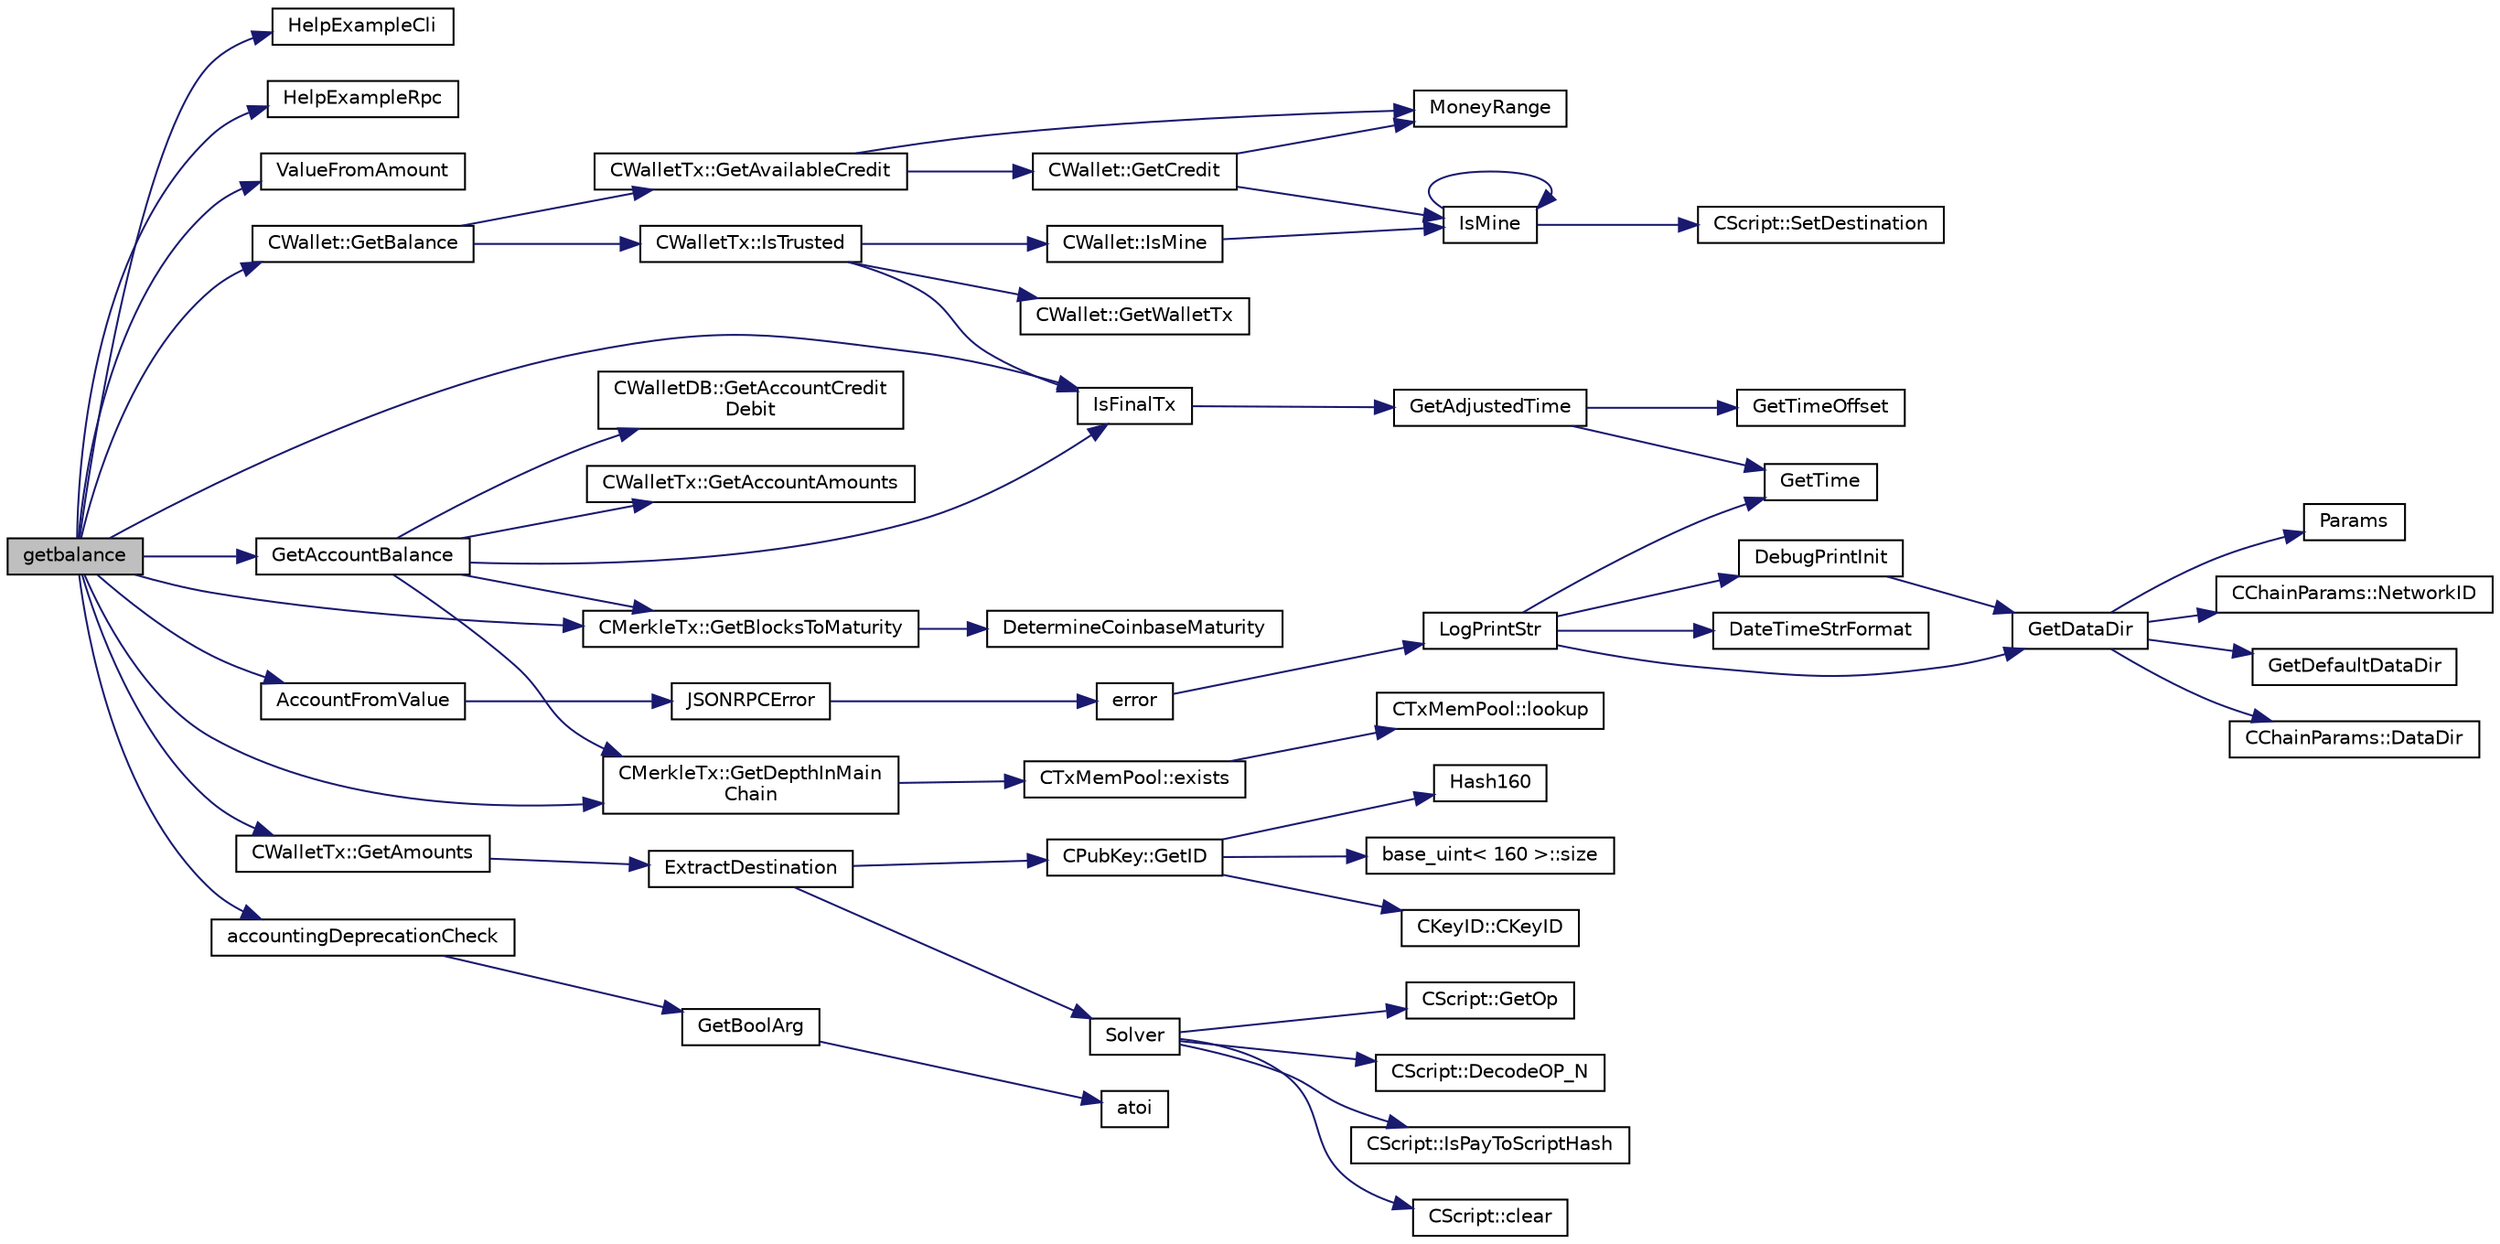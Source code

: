 digraph "getbalance"
{
  edge [fontname="Helvetica",fontsize="10",labelfontname="Helvetica",labelfontsize="10"];
  node [fontname="Helvetica",fontsize="10",shape=record];
  rankdir="LR";
  Node506 [label="getbalance",height=0.2,width=0.4,color="black", fillcolor="grey75", style="filled", fontcolor="black"];
  Node506 -> Node507 [color="midnightblue",fontsize="10",style="solid",fontname="Helvetica"];
  Node507 [label="HelpExampleCli",height=0.2,width=0.4,color="black", fillcolor="white", style="filled",URL="$d6/d76/rpcserver_8cpp.html#ac01ac6eab5467567ed0da106814e04ec"];
  Node506 -> Node508 [color="midnightblue",fontsize="10",style="solid",fontname="Helvetica"];
  Node508 [label="HelpExampleRpc",height=0.2,width=0.4,color="black", fillcolor="white", style="filled",URL="$d6/d76/rpcserver_8cpp.html#a06ea60e24e5a1053a14a11b1009bf9ef"];
  Node506 -> Node509 [color="midnightblue",fontsize="10",style="solid",fontname="Helvetica"];
  Node509 [label="ValueFromAmount",height=0.2,width=0.4,color="black", fillcolor="white", style="filled",URL="$d6/d76/rpcserver_8cpp.html#a577ce17add6d7e837a6e0653f8c048a1"];
  Node506 -> Node510 [color="midnightblue",fontsize="10",style="solid",fontname="Helvetica"];
  Node510 [label="CWallet::GetBalance",height=0.2,width=0.4,color="black", fillcolor="white", style="filled",URL="$d2/de5/class_c_wallet.html#aa6522c2833bc0a84d216cf102b51ba05"];
  Node510 -> Node511 [color="midnightblue",fontsize="10",style="solid",fontname="Helvetica"];
  Node511 [label="CWalletTx::IsTrusted",height=0.2,width=0.4,color="black", fillcolor="white", style="filled",URL="$d6/d53/class_c_wallet_tx.html#a71efb0d5b5def8ae00a1d74b8741bfcb"];
  Node511 -> Node512 [color="midnightblue",fontsize="10",style="solid",fontname="Helvetica"];
  Node512 [label="IsFinalTx",height=0.2,width=0.4,color="black", fillcolor="white", style="filled",URL="$df/d0a/main_8cpp.html#adc332cd7ac94e639bb4239618341be19"];
  Node512 -> Node513 [color="midnightblue",fontsize="10",style="solid",fontname="Helvetica"];
  Node513 [label="GetAdjustedTime",height=0.2,width=0.4,color="black", fillcolor="white", style="filled",URL="$df/d2d/util_8cpp.html#a09f81b9c7650f898cf3cf305b87547e6"];
  Node513 -> Node514 [color="midnightblue",fontsize="10",style="solid",fontname="Helvetica"];
  Node514 [label="GetTime",height=0.2,width=0.4,color="black", fillcolor="white", style="filled",URL="$df/d2d/util_8cpp.html#a46fac5fba8ba905b5f9acb364f5d8c6f"];
  Node513 -> Node515 [color="midnightblue",fontsize="10",style="solid",fontname="Helvetica"];
  Node515 [label="GetTimeOffset",height=0.2,width=0.4,color="black", fillcolor="white", style="filled",URL="$df/d2d/util_8cpp.html#a50ca5344c75631267633f15cfe5e983e"];
  Node511 -> Node516 [color="midnightblue",fontsize="10",style="solid",fontname="Helvetica"];
  Node516 [label="CWallet::GetWalletTx",height=0.2,width=0.4,color="black", fillcolor="white", style="filled",URL="$d2/de5/class_c_wallet.html#ac496716bb889a5934fa27398aeb2330a"];
  Node511 -> Node517 [color="midnightblue",fontsize="10",style="solid",fontname="Helvetica"];
  Node517 [label="CWallet::IsMine",height=0.2,width=0.4,color="black", fillcolor="white", style="filled",URL="$d2/de5/class_c_wallet.html#a4eada57edc1c443564b8cc9b853d955c"];
  Node517 -> Node518 [color="midnightblue",fontsize="10",style="solid",fontname="Helvetica"];
  Node518 [label="IsMine",height=0.2,width=0.4,color="black", fillcolor="white", style="filled",URL="$dd/d0f/script_8cpp.html#adc59cf67d903c1ba1ef225561b85bfce"];
  Node518 -> Node519 [color="midnightblue",fontsize="10",style="solid",fontname="Helvetica"];
  Node519 [label="CScript::SetDestination",height=0.2,width=0.4,color="black", fillcolor="white", style="filled",URL="$d9/d4b/class_c_script.html#ad1b5a9077241aa06116040c4f1b7c31e"];
  Node518 -> Node518 [color="midnightblue",fontsize="10",style="solid",fontname="Helvetica"];
  Node510 -> Node520 [color="midnightblue",fontsize="10",style="solid",fontname="Helvetica"];
  Node520 [label="CWalletTx::GetAvailableCredit",height=0.2,width=0.4,color="black", fillcolor="white", style="filled",URL="$d6/d53/class_c_wallet_tx.html#af3c82ba365c720dd3d929b86bf432ef6"];
  Node520 -> Node521 [color="midnightblue",fontsize="10",style="solid",fontname="Helvetica"];
  Node521 [label="CWallet::GetCredit",height=0.2,width=0.4,color="black", fillcolor="white", style="filled",URL="$d2/de5/class_c_wallet.html#aa60b69c7d4ea6063ed83b13d7c6fe695"];
  Node521 -> Node522 [color="midnightblue",fontsize="10",style="solid",fontname="Helvetica"];
  Node522 [label="MoneyRange",height=0.2,width=0.4,color="black", fillcolor="white", style="filled",URL="$dd/d2f/amount_8h.html#a12db56a9a1c931941f0943ecbb278aae"];
  Node521 -> Node518 [color="midnightblue",fontsize="10",style="solid",fontname="Helvetica"];
  Node520 -> Node522 [color="midnightblue",fontsize="10",style="solid",fontname="Helvetica"];
  Node506 -> Node512 [color="midnightblue",fontsize="10",style="solid",fontname="Helvetica"];
  Node506 -> Node523 [color="midnightblue",fontsize="10",style="solid",fontname="Helvetica"];
  Node523 [label="CMerkleTx::GetBlocksToMaturity",height=0.2,width=0.4,color="black", fillcolor="white", style="filled",URL="$d1/dff/class_c_merkle_tx.html#a69ebd437f7b44169659c3527fe73b6ab"];
  Node523 -> Node524 [color="midnightblue",fontsize="10",style="solid",fontname="Helvetica"];
  Node524 [label="DetermineCoinbaseMaturity",height=0.2,width=0.4,color="black", fillcolor="white", style="filled",URL="$d1/d08/proofs_8cpp.html#a97478c8207cae73889a6b1fbbc3c67e3",tooltip="Determine Coinbase Maturity (generally not a good idea - done so to increase speed) ..."];
  Node506 -> Node525 [color="midnightblue",fontsize="10",style="solid",fontname="Helvetica"];
  Node525 [label="CMerkleTx::GetDepthInMain\lChain",height=0.2,width=0.4,color="black", fillcolor="white", style="filled",URL="$d1/dff/class_c_merkle_tx.html#a887a9f1a0b7fc64b43e42cec76b38ef9"];
  Node525 -> Node526 [color="midnightblue",fontsize="10",style="solid",fontname="Helvetica"];
  Node526 [label="CTxMemPool::exists",height=0.2,width=0.4,color="black", fillcolor="white", style="filled",URL="$db/d98/class_c_tx_mem_pool.html#a8b7a13b5289ab839d4460f41a7da9789"];
  Node526 -> Node527 [color="midnightblue",fontsize="10",style="solid",fontname="Helvetica"];
  Node527 [label="CTxMemPool::lookup",height=0.2,width=0.4,color="black", fillcolor="white", style="filled",URL="$db/d98/class_c_tx_mem_pool.html#ad6d9966cdeb4b6586f7186e709b4e77e"];
  Node506 -> Node528 [color="midnightblue",fontsize="10",style="solid",fontname="Helvetica"];
  Node528 [label="CWalletTx::GetAmounts",height=0.2,width=0.4,color="black", fillcolor="white", style="filled",URL="$d6/d53/class_c_wallet_tx.html#a712d43025de0e667a5e06d3969dbea1f"];
  Node528 -> Node529 [color="midnightblue",fontsize="10",style="solid",fontname="Helvetica"];
  Node529 [label="ExtractDestination",height=0.2,width=0.4,color="black", fillcolor="white", style="filled",URL="$dd/d0f/script_8cpp.html#a951f7e601746ae076afdf3169ecca2fc"];
  Node529 -> Node530 [color="midnightblue",fontsize="10",style="solid",fontname="Helvetica"];
  Node530 [label="Solver",height=0.2,width=0.4,color="black", fillcolor="white", style="filled",URL="$dd/d0f/script_8cpp.html#a6ee6be50bff44464e905680c6fcee6dc"];
  Node530 -> Node531 [color="midnightblue",fontsize="10",style="solid",fontname="Helvetica"];
  Node531 [label="CScript::IsPayToScriptHash",height=0.2,width=0.4,color="black", fillcolor="white", style="filled",URL="$d9/d4b/class_c_script.html#a0c3729c606d318923dc06f95d85a0971"];
  Node530 -> Node532 [color="midnightblue",fontsize="10",style="solid",fontname="Helvetica"];
  Node532 [label="CScript::clear",height=0.2,width=0.4,color="black", fillcolor="white", style="filled",URL="$d9/d4b/class_c_script.html#a7b2baf842621f07c4939408acf63377c"];
  Node530 -> Node533 [color="midnightblue",fontsize="10",style="solid",fontname="Helvetica"];
  Node533 [label="CScript::GetOp",height=0.2,width=0.4,color="black", fillcolor="white", style="filled",URL="$d9/d4b/class_c_script.html#a94635ed93d8d244ec3acfa83f9ecfe5f"];
  Node530 -> Node534 [color="midnightblue",fontsize="10",style="solid",fontname="Helvetica"];
  Node534 [label="CScript::DecodeOP_N",height=0.2,width=0.4,color="black", fillcolor="white", style="filled",URL="$d9/d4b/class_c_script.html#a7f975fca06b3e9a17da8ba23c7647e2e"];
  Node529 -> Node535 [color="midnightblue",fontsize="10",style="solid",fontname="Helvetica"];
  Node535 [label="CPubKey::GetID",height=0.2,width=0.4,color="black", fillcolor="white", style="filled",URL="$da/d4e/class_c_pub_key.html#a2675f7e6f72eff68e7a5227289feb021"];
  Node535 -> Node536 [color="midnightblue",fontsize="10",style="solid",fontname="Helvetica"];
  Node536 [label="CKeyID::CKeyID",height=0.2,width=0.4,color="black", fillcolor="white", style="filled",URL="$dd/d88/class_c_key_i_d.html#a01dbd3c37820a2ffe89d106c6a7cf53d"];
  Node535 -> Node537 [color="midnightblue",fontsize="10",style="solid",fontname="Helvetica"];
  Node537 [label="Hash160",height=0.2,width=0.4,color="black", fillcolor="white", style="filled",URL="$db/dfb/hash_8h.html#a4490f70ddae16e9e48460a0416a48a6b"];
  Node535 -> Node538 [color="midnightblue",fontsize="10",style="solid",fontname="Helvetica"];
  Node538 [label="base_uint\< 160 \>::size",height=0.2,width=0.4,color="black", fillcolor="white", style="filled",URL="$da/df7/classbase__uint.html#a1f49b034e686269601ea89b0319b8004"];
  Node506 -> Node539 [color="midnightblue",fontsize="10",style="solid",fontname="Helvetica"];
  Node539 [label="accountingDeprecationCheck",height=0.2,width=0.4,color="black", fillcolor="white", style="filled",URL="$df/d1d/rpcwallet_8cpp.html#a03fd7dceeeaa2bb23b83dba46673ff9a"];
  Node539 -> Node540 [color="midnightblue",fontsize="10",style="solid",fontname="Helvetica"];
  Node540 [label="GetBoolArg",height=0.2,width=0.4,color="black", fillcolor="white", style="filled",URL="$df/d2d/util_8cpp.html#a64d956f1dda7f9a80ab5d594532b906d",tooltip="Return boolean argument or default value. "];
  Node540 -> Node541 [color="midnightblue",fontsize="10",style="solid",fontname="Helvetica"];
  Node541 [label="atoi",height=0.2,width=0.4,color="black", fillcolor="white", style="filled",URL="$d8/d3c/util_8h.html#aa5ce96ec36f4413f820cec9c1831c070"];
  Node506 -> Node542 [color="midnightblue",fontsize="10",style="solid",fontname="Helvetica"];
  Node542 [label="AccountFromValue",height=0.2,width=0.4,color="black", fillcolor="white", style="filled",URL="$df/d1d/rpcwallet_8cpp.html#a3039648e370837eb1e7b4dc669f3ef0f"];
  Node542 -> Node543 [color="midnightblue",fontsize="10",style="solid",fontname="Helvetica"];
  Node543 [label="JSONRPCError",height=0.2,width=0.4,color="black", fillcolor="white", style="filled",URL="$d2/d30/rpcprotocol_8cpp.html#a17b1bb111ab339efc951929834766039"];
  Node543 -> Node544 [color="midnightblue",fontsize="10",style="solid",fontname="Helvetica"];
  Node544 [label="error",height=0.2,width=0.4,color="black", fillcolor="white", style="filled",URL="$d8/d3c/util_8h.html#af8985880cf4ef26df0a5aa2ffcb76662"];
  Node544 -> Node545 [color="midnightblue",fontsize="10",style="solid",fontname="Helvetica"];
  Node545 [label="LogPrintStr",height=0.2,width=0.4,color="black", fillcolor="white", style="filled",URL="$d8/d3c/util_8h.html#afd4c3002b2797c0560adddb6af3ca1da"];
  Node545 -> Node546 [color="midnightblue",fontsize="10",style="solid",fontname="Helvetica"];
  Node546 [label="DebugPrintInit",height=0.2,width=0.4,color="black", fillcolor="white", style="filled",URL="$df/d2d/util_8cpp.html#a751ff5f21d880737811136b5e0bcea12"];
  Node546 -> Node547 [color="midnightblue",fontsize="10",style="solid",fontname="Helvetica"];
  Node547 [label="GetDataDir",height=0.2,width=0.4,color="black", fillcolor="white", style="filled",URL="$df/d2d/util_8cpp.html#ab83866a054745d4b30a3948a1b44beba"];
  Node547 -> Node548 [color="midnightblue",fontsize="10",style="solid",fontname="Helvetica"];
  Node548 [label="Params",height=0.2,width=0.4,color="black", fillcolor="white", style="filled",URL="$df/dbf/chainparams_8cpp.html#ace5c5b706d71a324a417dd2db394fd4a",tooltip="Return the currently selected parameters. "];
  Node547 -> Node549 [color="midnightblue",fontsize="10",style="solid",fontname="Helvetica"];
  Node549 [label="CChainParams::NetworkID",height=0.2,width=0.4,color="black", fillcolor="white", style="filled",URL="$d1/d4f/class_c_chain_params.html#a90dc493ec0c0325c98c3ac06eb99862b"];
  Node547 -> Node550 [color="midnightblue",fontsize="10",style="solid",fontname="Helvetica"];
  Node550 [label="GetDefaultDataDir",height=0.2,width=0.4,color="black", fillcolor="white", style="filled",URL="$df/d2d/util_8cpp.html#ab272995de020a3bcbf743be630e485c6"];
  Node547 -> Node551 [color="midnightblue",fontsize="10",style="solid",fontname="Helvetica"];
  Node551 [label="CChainParams::DataDir",height=0.2,width=0.4,color="black", fillcolor="white", style="filled",URL="$d1/d4f/class_c_chain_params.html#a959488b5d8e6fe62857940b831d73a78"];
  Node545 -> Node547 [color="midnightblue",fontsize="10",style="solid",fontname="Helvetica"];
  Node545 -> Node552 [color="midnightblue",fontsize="10",style="solid",fontname="Helvetica"];
  Node552 [label="DateTimeStrFormat",height=0.2,width=0.4,color="black", fillcolor="white", style="filled",URL="$df/d2d/util_8cpp.html#a749bc6776c8ec72d7c5e4dea56aee415"];
  Node545 -> Node514 [color="midnightblue",fontsize="10",style="solid",fontname="Helvetica"];
  Node506 -> Node553 [color="midnightblue",fontsize="10",style="solid",fontname="Helvetica"];
  Node553 [label="GetAccountBalance",height=0.2,width=0.4,color="black", fillcolor="white", style="filled",URL="$df/d1d/rpcwallet_8cpp.html#a02d239cd69692dab8bbb33eb0010de1b"];
  Node553 -> Node512 [color="midnightblue",fontsize="10",style="solid",fontname="Helvetica"];
  Node553 -> Node523 [color="midnightblue",fontsize="10",style="solid",fontname="Helvetica"];
  Node553 -> Node525 [color="midnightblue",fontsize="10",style="solid",fontname="Helvetica"];
  Node553 -> Node554 [color="midnightblue",fontsize="10",style="solid",fontname="Helvetica"];
  Node554 [label="CWalletTx::GetAccountAmounts",height=0.2,width=0.4,color="black", fillcolor="white", style="filled",URL="$d6/d53/class_c_wallet_tx.html#ad74c232cc8983a1c032f2163751695ed"];
  Node553 -> Node555 [color="midnightblue",fontsize="10",style="solid",fontname="Helvetica"];
  Node555 [label="CWalletDB::GetAccountCredit\lDebit",height=0.2,width=0.4,color="black", fillcolor="white", style="filled",URL="$d4/d90/class_c_wallet_d_b.html#a7b853e605ddba528896e60c766b59075"];
}

